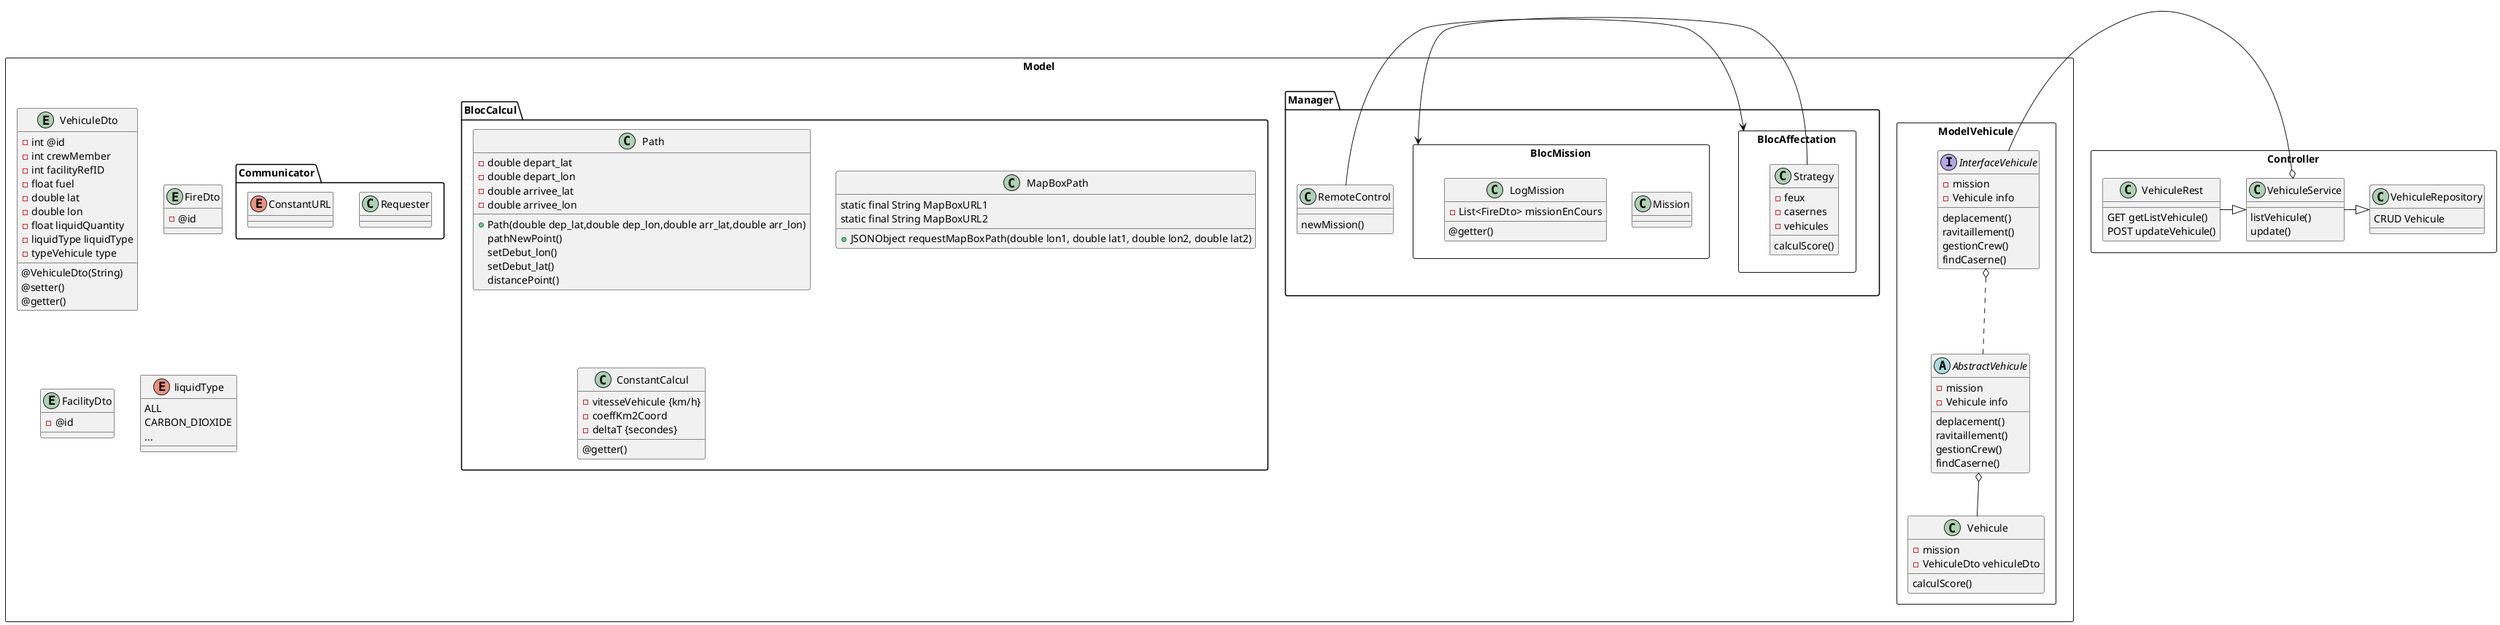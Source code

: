 @startuml

package Model <<Rectangle>> {
    entity VehiculeDto {
      - int @id
      - int crewMember
      - int facilityRefID
      - float fuel
      - double lat
      - double lon
      - float liquidQuantity
      - liquidType liquidType
      - typeVehicule type

        @VehiculeDto(String)
      @setter()
      @getter()
    }

    entity FireDto {
        - @id
    }
    entity FacilityDto {
        - @id
    }

    enum liquidType {
        ALL
        CARBON_DIOXIDE
        ...
    }

    package ModelVehicule <<rectangle>> {
        interface InterfaceVehicule {
            - mission
            - Vehicule info
            deplacement()
            ravitaillement()
            gestionCrew()
            findCaserne()
        }

        abstract AbstractVehicule {
            - mission
            - Vehicule info
            deplacement()
            ravitaillement()
            gestionCrew()
            findCaserne()
        }

        class Vehicule {
            - mission
            - VehiculeDto vehiculeDto
            calculScore()
        }

        InterfaceVehicule o.. AbstractVehicule
        AbstractVehicule o-- Vehicule
    }

    package Manager <<Folder>> {

        class RemoteControl {
            newMission()
        }

        package BlocAffectation <<rectangle>> {
            class Strategy {
                - feux
                - casernes
                - vehicules
                calculScore()
            }
        }

        package BlocMission <<rectangle>> {
            class Mission {
            }

            class LogMission {
                - List<FireDto> missionEnCours
                @getter() 
            }
        }

        RemoteControl -> BlocAffectation
        Strategy -> BlocMission

    }

    package BlocCalcul <<Folder>> {
        class Path {
            - double depart_lat
            - double depart_lon
            - double arrivee_lat
            - double arrivee_lon
            + Path(double dep_lat,double dep_lon,double arr_lat,double arr_lon)
            pathNewPoint()
            setDebut_lon()
            setDebut_lat()
            distancePoint()
        }

        class MapBoxPath {
            static final String MapBoxURL1
            static final String MapBoxURL2
            + JSONObject requestMapBoxPath(double lon1, double lat1, double lon2, double lat2)
        }

        class ConstantCalcul {
            - vitesseVehicule {km/h}
            - coeffKm2Coord
            - deltaT {secondes}
            @getter()
        }
    }

    package Communicator <<Folder>> {

        class Requester {

        }

        enum ConstantURL {

        }

    }

}

package Controller <<Rectangle>> {

    class VehiculeRepository {
        CRUD Vehicule
    }

    class VehiculeService {
        listVehicule()
        update()
    }

    class VehiculeRest {
        GET getListVehicule()
        POST updateVehicule()
    }

    VehiculeRest -|> VehiculeService
    VehiculeService -|> VehiculeRepository

    VehiculeService o- InterfaceVehicule

}


@enduml